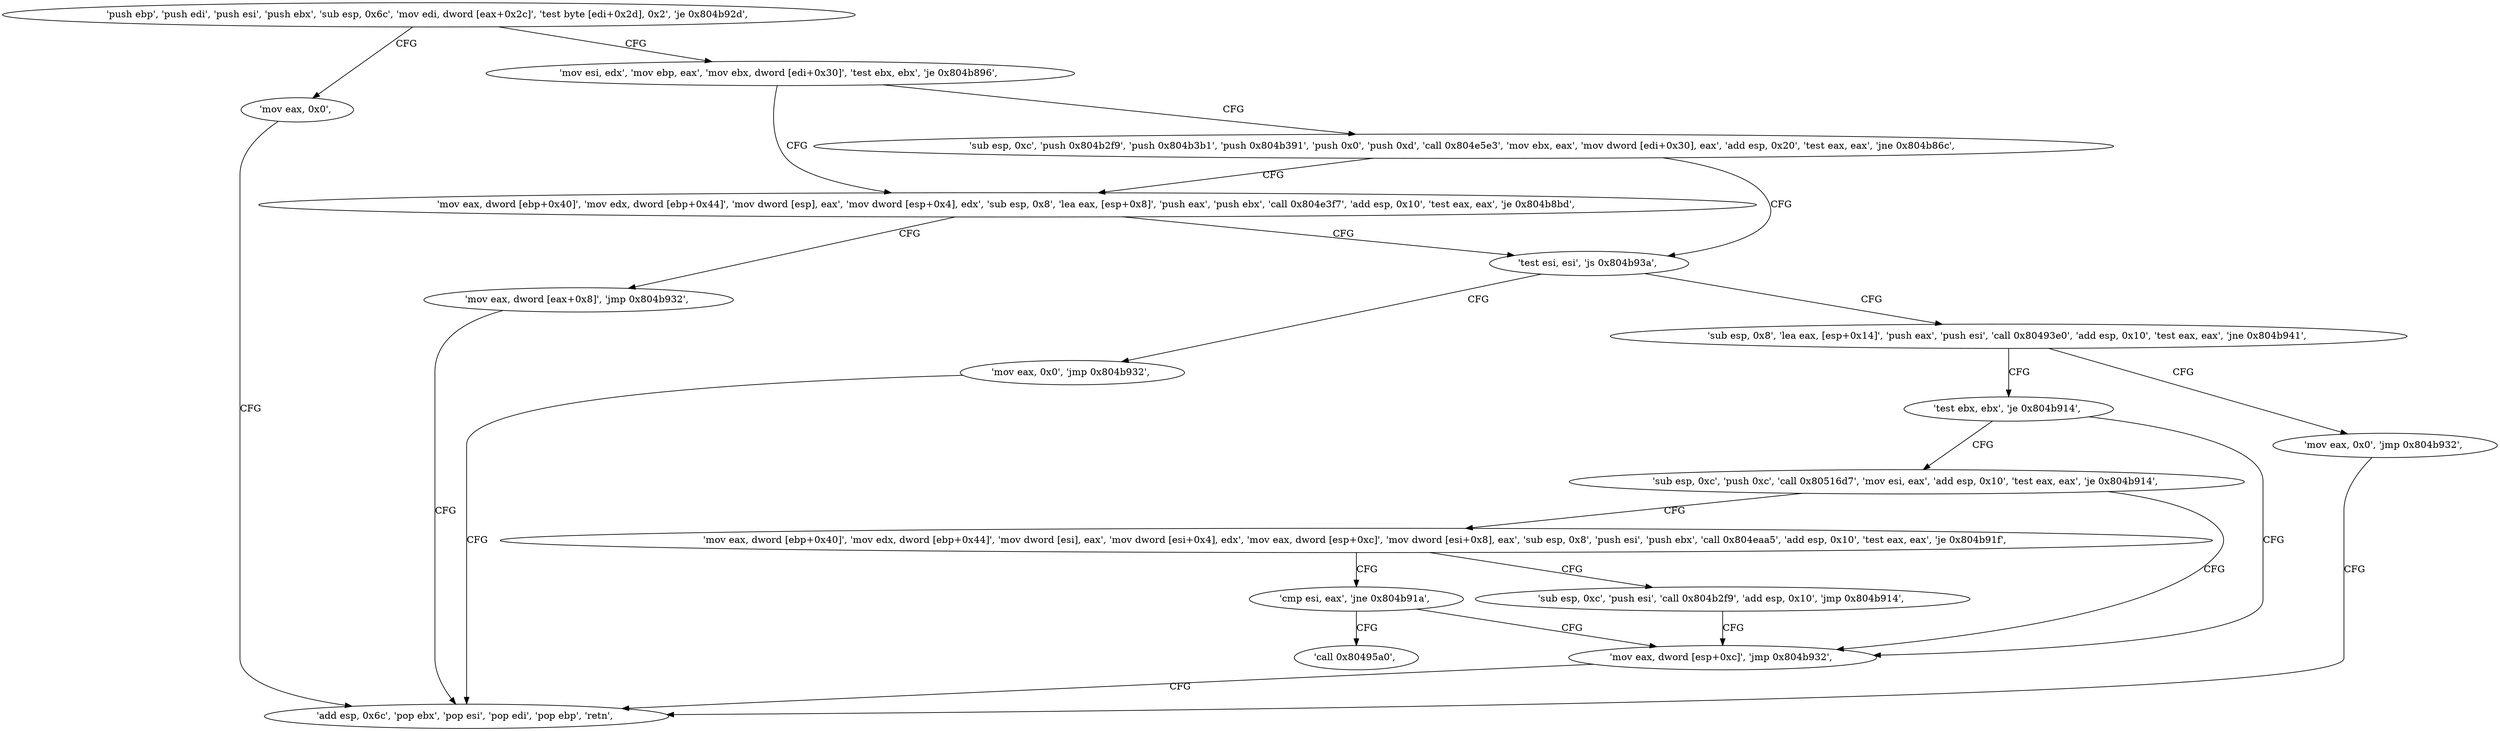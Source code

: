 digraph "func" {
"134527053" [label = "'push ebp', 'push edi', 'push esi', 'push ebx', 'sub esp, 0x6c', 'mov edi, dword [eax+0x2c]', 'test byte [edi+0x2d], 0x2', 'je 0x804b92d', " ]
"134527277" [label = "'mov eax, 0x0', " ]
"134527073" [label = "'mov esi, edx', 'mov ebp, eax', 'mov ebx, dword [edi+0x30]', 'test ebx, ebx', 'je 0x804b896', " ]
"134527282" [label = "'add esp, 0x6c', 'pop ebx', 'pop esi', 'pop edi', 'pop ebp', 'retn', " ]
"134527126" [label = "'sub esp, 0xc', 'push 0x804b2f9', 'push 0x804b3b1', 'push 0x804b391', 'push 0x0', 'push 0xd', 'call 0x804e5e3', 'mov ebx, eax', 'mov dword [edi+0x30], eax', 'add esp, 0x20', 'test eax, eax', 'jne 0x804b86c', " ]
"134527084" [label = "'mov eax, dword [ebp+0x40]', 'mov edx, dword [ebp+0x44]', 'mov dword [esp], eax', 'mov dword [esp+0x4], edx', 'sub esp, 0x8', 'lea eax, [esp+0x8]', 'push eax', 'push ebx', 'call 0x804e3f7', 'add esp, 0x10', 'test eax, eax', 'je 0x804b8bd', " ]
"134527165" [label = "'test esi, esi', 'js 0x804b93a', " ]
"134527118" [label = "'mov eax, dword [eax+0x8]', 'jmp 0x804b932', " ]
"134527290" [label = "'mov eax, 0x0', 'jmp 0x804b932', " ]
"134527169" [label = "'sub esp, 0x8', 'lea eax, [esp+0x14]', 'push eax', 'push esi', 'call 0x80493e0', 'add esp, 0x10', 'test eax, eax', 'jne 0x804b941', " ]
"134527297" [label = "'mov eax, 0x0', 'jmp 0x804b932', " ]
"134527190" [label = "'test ebx, ebx', 'je 0x804b914', " ]
"134527252" [label = "'mov eax, dword [esp+0xc]', 'jmp 0x804b932', " ]
"134527194" [label = "'sub esp, 0xc', 'push 0xc', 'call 0x80516d7', 'mov esi, eax', 'add esp, 0x10', 'test eax, eax', 'je 0x804b914', " ]
"134527213" [label = "'mov eax, dword [ebp+0x40]', 'mov edx, dword [ebp+0x44]', 'mov dword [esi], eax', 'mov dword [esi+0x4], edx', 'mov eax, dword [esp+0xc]', 'mov dword [esi+0x8], eax', 'sub esp, 0x8', 'push esi', 'push ebx', 'call 0x804eaa5', 'add esp, 0x10', 'test eax, eax', 'je 0x804b91f', " ]
"134527263" [label = "'sub esp, 0xc', 'push esi', 'call 0x804b2f9', 'add esp, 0x10', 'jmp 0x804b914', " ]
"134527248" [label = "'cmp esi, eax', 'jne 0x804b91a', " ]
"134527258" [label = "'call 0x80495a0', " ]
"134527053" -> "134527277" [ label = "CFG" ]
"134527053" -> "134527073" [ label = "CFG" ]
"134527277" -> "134527282" [ label = "CFG" ]
"134527073" -> "134527126" [ label = "CFG" ]
"134527073" -> "134527084" [ label = "CFG" ]
"134527126" -> "134527084" [ label = "CFG" ]
"134527126" -> "134527165" [ label = "CFG" ]
"134527084" -> "134527165" [ label = "CFG" ]
"134527084" -> "134527118" [ label = "CFG" ]
"134527165" -> "134527290" [ label = "CFG" ]
"134527165" -> "134527169" [ label = "CFG" ]
"134527118" -> "134527282" [ label = "CFG" ]
"134527290" -> "134527282" [ label = "CFG" ]
"134527169" -> "134527297" [ label = "CFG" ]
"134527169" -> "134527190" [ label = "CFG" ]
"134527297" -> "134527282" [ label = "CFG" ]
"134527190" -> "134527252" [ label = "CFG" ]
"134527190" -> "134527194" [ label = "CFG" ]
"134527252" -> "134527282" [ label = "CFG" ]
"134527194" -> "134527252" [ label = "CFG" ]
"134527194" -> "134527213" [ label = "CFG" ]
"134527213" -> "134527263" [ label = "CFG" ]
"134527213" -> "134527248" [ label = "CFG" ]
"134527263" -> "134527252" [ label = "CFG" ]
"134527248" -> "134527258" [ label = "CFG" ]
"134527248" -> "134527252" [ label = "CFG" ]
}
